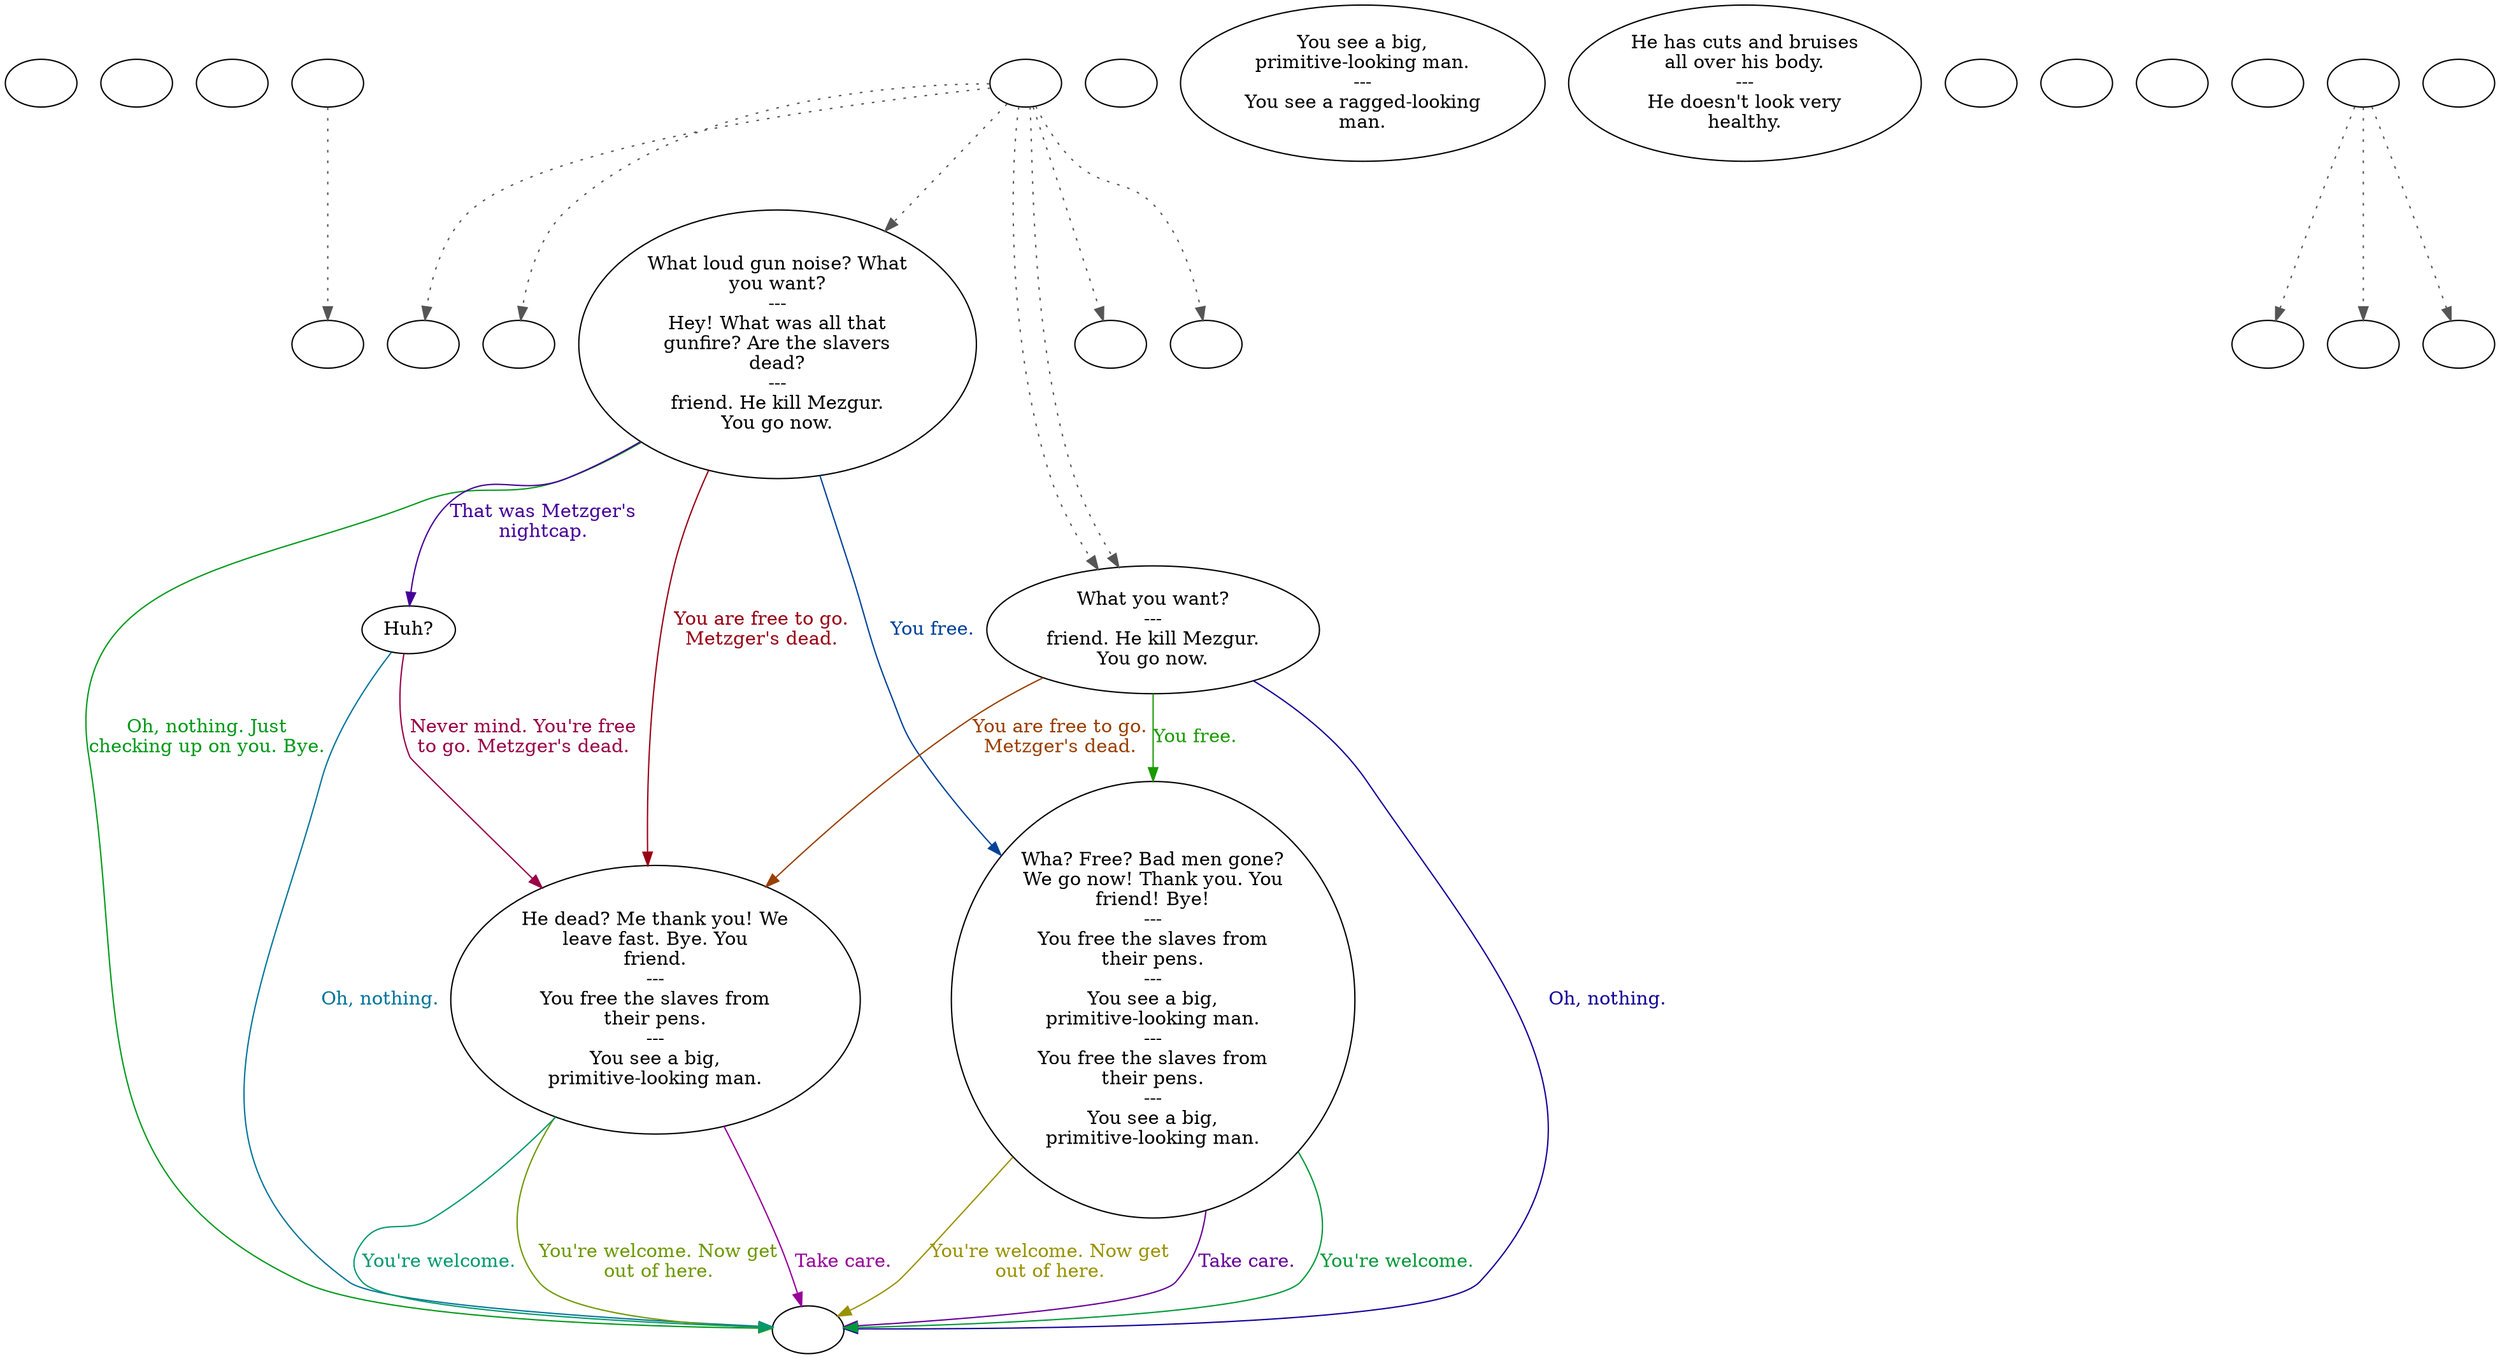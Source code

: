 digraph dcSlave {
  "checkPartyMembersNearDoor" [style=filled       fillcolor="#FFFFFF"       color="#000000"]
  "checkPartyMembersNearDoor" [label=""]
  "start" [style=filled       fillcolor="#FFFFFF"       color="#000000"]
  "start" [label=""]
  "critter_p_proc" [style=filled       fillcolor="#FFFFFF"       color="#000000"]
  "critter_p_proc" [label=""]
  "pickup_p_proc" [style=filled       fillcolor="#FFFFFF"       color="#000000"]
  "pickup_p_proc" -> "Node998" [style=dotted color="#555555"]
  "pickup_p_proc" [label=""]
  "talk_p_proc" [style=filled       fillcolor="#FFFFFF"       color="#000000"]
  "talk_p_proc" -> "Node013" [style=dotted color="#555555"]
  "talk_p_proc" -> "Node002" [style=dotted color="#555555"]
  "talk_p_proc" -> "Node008" [style=dotted color="#555555"]
  "talk_p_proc" -> "Node010" [style=dotted color="#555555"]
  "talk_p_proc" -> "Node010" [style=dotted color="#555555"]
  "talk_p_proc" -> "Node003" [style=dotted color="#555555"]
  "talk_p_proc" -> "Node004" [style=dotted color="#555555"]
  "talk_p_proc" [label=""]
  "destroy_p_proc" [style=filled       fillcolor="#FFFFFF"       color="#000000"]
  "destroy_p_proc" [label=""]
  "look_at_p_proc" [style=filled       fillcolor="#FFFFFF"       color="#000000"]
  "look_at_p_proc" [label="You see a big,\nprimitive-looking man.\n---\nYou see a ragged-looking\nman."]
  "description_p_proc" [style=filled       fillcolor="#FFFFFF"       color="#000000"]
  "description_p_proc" [label="He has cuts and bruises\nall over his body.\n---\nHe doesn't look very\nhealthy."]
  "use_skill_on_p_proc" [style=filled       fillcolor="#FFFFFF"       color="#000000"]
  "use_skill_on_p_proc" [label=""]
  "damage_p_proc" [style=filled       fillcolor="#FFFFFF"       color="#000000"]
  "damage_p_proc" [label=""]
  "map_enter_p_proc" [style=filled       fillcolor="#FFFFFF"       color="#000000"]
  "map_enter_p_proc" [label=""]
  "map_exit_p_proc" [style=filled       fillcolor="#FFFFFF"       color="#000000"]
  "map_exit_p_proc" [label=""]
  "timed_event_p_proc" [style=filled       fillcolor="#FFFFFF"       color="#000000"]
  "timed_event_p_proc" -> "Node005" [style=dotted color="#555555"]
  "timed_event_p_proc" -> "Node006" [style=dotted color="#555555"]
  "timed_event_p_proc" -> "Node007" [style=dotted color="#555555"]
  "timed_event_p_proc" [label=""]
  "push_p_proc" [style=filled       fillcolor="#FFFFFF"       color="#000000"]
  "push_p_proc" [label=""]
  "Node998" [style=filled       fillcolor="#FFFFFF"       color="#000000"]
  "Node998" [label=""]
  "Node999" [style=filled       fillcolor="#FFFFFF"       color="#000000"]
  "Node999" [label=""]
  "Node002" [style=filled       fillcolor="#FFFFFF"       color="#000000"]
  "Node002" [label=""]
  "Node003" [style=filled       fillcolor="#FFFFFF"       color="#000000"]
  "Node003" [label=""]
  "Node004" [style=filled       fillcolor="#FFFFFF"       color="#000000"]
  "Node004" [label=""]
  "Node005" [style=filled       fillcolor="#FFFFFF"       color="#000000"]
  "Node005" [label=""]
  "Node006" [style=filled       fillcolor="#FFFFFF"       color="#000000"]
  "Node006" [label=""]
  "Node007" [style=filled       fillcolor="#FFFFFF"       color="#000000"]
  "Node007" [label=""]
  "Node008" [style=filled       fillcolor="#FFFFFF"       color="#000000"]
  "Node008" [label="What loud gun noise? What\nyou want?\n---\nHey! What was all that\ngunfire? Are the slavers\ndead?\n---\nfriend. He kill Mezgur.\nYou go now."]
  "Node008" -> "Node011" [label="That was Metzger's\nnightcap." color="#450099" fontcolor="#450099"]
  "Node008" -> "Node999" [label="Oh, nothing. Just\nchecking up on you. Bye." color="#009919" fontcolor="#009919"]
  "Node008" -> "Node009" [label="You are free to go.\nMetzger's dead." color="#990014" fontcolor="#990014"]
  "Node008" -> "Node012" [label="You free." color="#004199" fontcolor="#004199"]
  "Node009" [style=filled       fillcolor="#FFFFFF"       color="#000000"]
  "Node009" [label="He dead? Me thank you! We\nleave fast. Bye. You\nfriend.\n---\nYou free the slaves from\ntheir pens.\n---\nYou see a big,\nprimitive-looking man."]
  "Node009" -> "Node999" [label="You're welcome. Now get\nout of here." color="#6D9900" fontcolor="#6D9900"]
  "Node009" -> "Node999" [label="Take care." color="#980099" fontcolor="#980099"]
  "Node009" -> "Node999" [label="You're welcome." color="#00996B" fontcolor="#00996B"]
  "Node010" [style=filled       fillcolor="#FFFFFF"       color="#000000"]
  "Node010" [label="What you want?\n---\nfriend. He kill Mezgur.\nYou go now."]
  "Node010" -> "Node009" [label="You are free to go.\nMetzger's dead." color="#993F00" fontcolor="#993F00"]
  "Node010" -> "Node999" [label="Oh, nothing." color="#120099" fontcolor="#120099"]
  "Node010" -> "Node012" [label="You free." color="#1A9900" fontcolor="#1A9900"]
  "Node011" [style=filled       fillcolor="#FFFFFF"       color="#000000"]
  "Node011" [label="Huh?"]
  "Node011" -> "Node009" [label="Never mind. You're free\nto go. Metzger's dead." color="#990047" fontcolor="#990047"]
  "Node011" -> "Node999" [label="Oh, nothing." color="#007499" fontcolor="#007499"]
  "Node012" [style=filled       fillcolor="#FFFFFF"       color="#000000"]
  "Node012" [label="Wha? Free? Bad men gone?\nWe go now! Thank you. You\nfriend! Bye!\n---\nYou free the slaves from\ntheir pens.\n---\nYou see a big,\nprimitive-looking man.\n---\nYou free the slaves from\ntheir pens.\n---\nYou see a big,\nprimitive-looking man."]
  "Node012" -> "Node999" [label="You're welcome. Now get\nout of here." color="#999200" fontcolor="#999200"]
  "Node012" -> "Node999" [label="Take care." color="#650099" fontcolor="#650099"]
  "Node012" -> "Node999" [label="You're welcome." color="#009938" fontcolor="#009938"]
  "Node013" [style=filled       fillcolor="#FFFFFF"       color="#000000"]
  "Node013" [label=""]
}